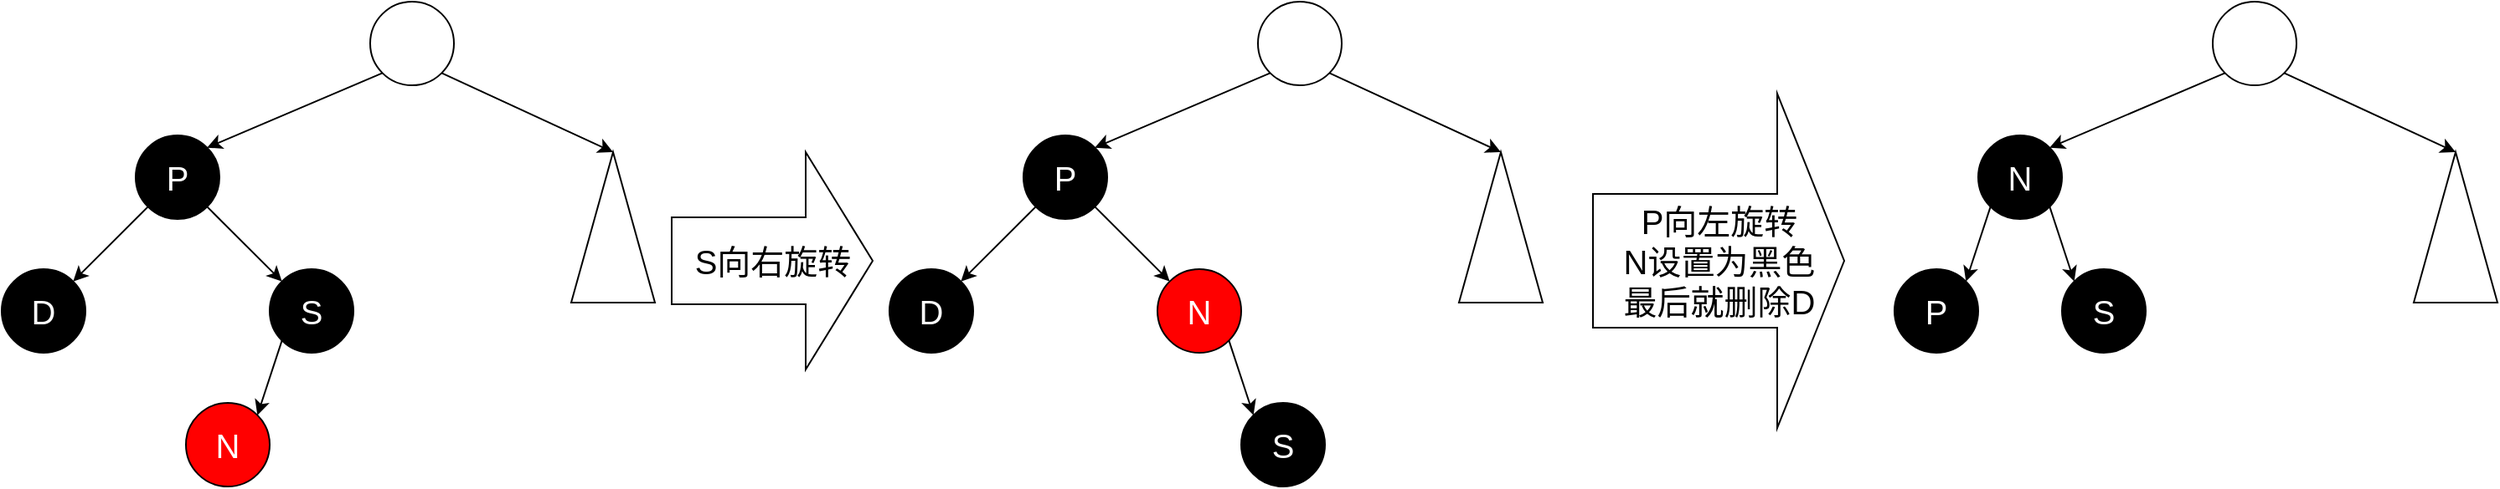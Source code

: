 <mxfile version="20.4.0" type="device"><diagram id="R-cHSDtUfPkVtpVSe-z4" name="Page-1"><mxGraphModel dx="1422" dy="705" grid="1" gridSize="10" guides="1" tooltips="1" connect="1" arrows="1" fold="1" page="1" pageScale="1" pageWidth="850" pageHeight="1100" math="0" shadow="0"><root><mxCell id="0"/><mxCell id="1" parent="0"/><mxCell id="n1B0MFmd508IJaJsGRzu-58" style="edgeStyle=none;rounded=0;orthogonalLoop=1;jettySize=auto;html=1;exitX=0;exitY=1;exitDx=0;exitDy=0;entryX=1;entryY=0;entryDx=0;entryDy=0;fontSize=20;fontColor=#FFFFFF;" edge="1" parent="1" source="n1B0MFmd508IJaJsGRzu-60" target="n1B0MFmd508IJaJsGRzu-61"><mxGeometry relative="1" as="geometry"/></mxCell><mxCell id="n1B0MFmd508IJaJsGRzu-59" style="edgeStyle=none;rounded=0;orthogonalLoop=1;jettySize=auto;html=1;exitX=1;exitY=1;exitDx=0;exitDy=0;entryX=1;entryY=0.5;entryDx=0;entryDy=0;fontSize=20;fontColor=#FFFFFF;" edge="1" parent="1" source="n1B0MFmd508IJaJsGRzu-60" target="n1B0MFmd508IJaJsGRzu-154"><mxGeometry relative="1" as="geometry"><mxPoint x="1017.322" y="167.322" as="targetPoint"/></mxGeometry></mxCell><mxCell id="n1B0MFmd508IJaJsGRzu-60" value="&lt;font color=&quot;#ffffff&quot;&gt;&lt;span style=&quot;font-size: 20px;&quot;&gt;&lt;br&gt;&lt;/span&gt;&lt;/font&gt;" style="ellipse;whiteSpace=wrap;html=1;aspect=fixed;fillColor=#FFFFFF;" vertex="1" parent="1"><mxGeometry x="1010" y="80" width="50" height="50" as="geometry"/></mxCell><mxCell id="n1B0MFmd508IJaJsGRzu-242" style="edgeStyle=none;rounded=0;orthogonalLoop=1;jettySize=auto;html=1;exitX=1;exitY=1;exitDx=0;exitDy=0;entryX=0;entryY=0;entryDx=0;entryDy=0;fontSize=20;fontColor=#FFFFFF;" edge="1" parent="1" source="n1B0MFmd508IJaJsGRzu-61" target="n1B0MFmd508IJaJsGRzu-241"><mxGeometry relative="1" as="geometry"/></mxCell><mxCell id="n1B0MFmd508IJaJsGRzu-244" style="edgeStyle=none;rounded=0;orthogonalLoop=1;jettySize=auto;html=1;exitX=0;exitY=1;exitDx=0;exitDy=0;entryX=1;entryY=0;entryDx=0;entryDy=0;fontSize=20;fontColor=#FFFFFF;" edge="1" parent="1" source="n1B0MFmd508IJaJsGRzu-61" target="n1B0MFmd508IJaJsGRzu-243"><mxGeometry relative="1" as="geometry"/></mxCell><mxCell id="n1B0MFmd508IJaJsGRzu-61" value="&lt;font style=&quot;font-size: 20px;&quot; color=&quot;#ffffff&quot;&gt;P&lt;/font&gt;" style="ellipse;whiteSpace=wrap;html=1;aspect=fixed;fillColor=#000000;" vertex="1" parent="1"><mxGeometry x="870" y="160" width="50" height="50" as="geometry"/></mxCell><mxCell id="n1B0MFmd508IJaJsGRzu-154" value="" style="triangle;whiteSpace=wrap;html=1;shadow=0;sketch=0;strokeColor=#000000;fontSize=20;fontColor=#000000;fillColor=#FFFFFF;rotation=-90;" vertex="1" parent="1"><mxGeometry x="1110" y="190" width="90" height="50" as="geometry"/></mxCell><mxCell id="n1B0MFmd508IJaJsGRzu-295" style="edgeStyle=none;rounded=0;orthogonalLoop=1;jettySize=auto;html=1;exitX=0;exitY=1;exitDx=0;exitDy=0;entryX=1;entryY=0;entryDx=0;entryDy=0;fontSize=20;fontColor=#000000;" edge="1" parent="1" source="n1B0MFmd508IJaJsGRzu-241" target="n1B0MFmd508IJaJsGRzu-293"><mxGeometry relative="1" as="geometry"/></mxCell><mxCell id="n1B0MFmd508IJaJsGRzu-241" value="&lt;font style=&quot;font-size: 20px;&quot; color=&quot;#ffffff&quot;&gt;S&lt;/font&gt;" style="ellipse;whiteSpace=wrap;html=1;aspect=fixed;fillColor=#000000;" vertex="1" parent="1"><mxGeometry x="950" y="240" width="50" height="50" as="geometry"/></mxCell><mxCell id="n1B0MFmd508IJaJsGRzu-243" value="&lt;font style=&quot;font-size: 20px;&quot; color=&quot;#ffffff&quot;&gt;D&lt;/font&gt;" style="ellipse;whiteSpace=wrap;html=1;aspect=fixed;fillColor=#000000;" vertex="1" parent="1"><mxGeometry x="790" y="240" width="50" height="50" as="geometry"/></mxCell><mxCell id="n1B0MFmd508IJaJsGRzu-293" value="&lt;font style=&quot;font-size: 20px;&quot; color=&quot;#ffffff&quot;&gt;N&lt;/font&gt;" style="ellipse;whiteSpace=wrap;html=1;aspect=fixed;fillColor=#FF0000;" vertex="1" parent="1"><mxGeometry x="900" y="320" width="50" height="50" as="geometry"/></mxCell><mxCell id="n1B0MFmd508IJaJsGRzu-297" value="&lt;font color=&quot;#000000&quot;&gt;S向右旋转&lt;/font&gt;" style="html=1;shadow=0;dashed=0;align=center;verticalAlign=middle;shape=mxgraph.arrows2.arrow;dy=0.6;dx=40;notch=0;sketch=0;strokeColor=#000000;fontSize=20;fontColor=#FFFFFF;fillColor=#FFFFFF;" vertex="1" parent="1"><mxGeometry x="1190" y="170" width="120" height="130" as="geometry"/></mxCell><mxCell id="n1B0MFmd508IJaJsGRzu-299" style="edgeStyle=none;rounded=0;orthogonalLoop=1;jettySize=auto;html=1;exitX=0;exitY=1;exitDx=0;exitDy=0;entryX=1;entryY=0;entryDx=0;entryDy=0;fontSize=20;fontColor=#FFFFFF;" edge="1" parent="1" source="n1B0MFmd508IJaJsGRzu-301" target="n1B0MFmd508IJaJsGRzu-304"><mxGeometry relative="1" as="geometry"/></mxCell><mxCell id="n1B0MFmd508IJaJsGRzu-300" style="edgeStyle=none;rounded=0;orthogonalLoop=1;jettySize=auto;html=1;exitX=1;exitY=1;exitDx=0;exitDy=0;entryX=1;entryY=0.5;entryDx=0;entryDy=0;fontSize=20;fontColor=#FFFFFF;" edge="1" parent="1" source="n1B0MFmd508IJaJsGRzu-301" target="n1B0MFmd508IJaJsGRzu-305"><mxGeometry relative="1" as="geometry"><mxPoint x="1547.322" y="167.322" as="targetPoint"/></mxGeometry></mxCell><mxCell id="n1B0MFmd508IJaJsGRzu-301" value="&lt;font color=&quot;#ffffff&quot;&gt;&lt;span style=&quot;font-size: 20px;&quot;&gt;&lt;br&gt;&lt;/span&gt;&lt;/font&gt;" style="ellipse;whiteSpace=wrap;html=1;aspect=fixed;fillColor=#FFFFFF;" vertex="1" parent="1"><mxGeometry x="1540" y="80" width="50" height="50" as="geometry"/></mxCell><mxCell id="n1B0MFmd508IJaJsGRzu-303" style="edgeStyle=none;rounded=0;orthogonalLoop=1;jettySize=auto;html=1;exitX=0;exitY=1;exitDx=0;exitDy=0;entryX=1;entryY=0;entryDx=0;entryDy=0;fontSize=20;fontColor=#FFFFFF;" edge="1" parent="1" source="n1B0MFmd508IJaJsGRzu-304" target="n1B0MFmd508IJaJsGRzu-308"><mxGeometry relative="1" as="geometry"/></mxCell><mxCell id="n1B0MFmd508IJaJsGRzu-310" style="edgeStyle=none;rounded=0;orthogonalLoop=1;jettySize=auto;html=1;exitX=1;exitY=1;exitDx=0;exitDy=0;entryX=0;entryY=0;entryDx=0;entryDy=0;fontSize=20;fontColor=#000000;" edge="1" parent="1" source="n1B0MFmd508IJaJsGRzu-304" target="n1B0MFmd508IJaJsGRzu-309"><mxGeometry relative="1" as="geometry"/></mxCell><mxCell id="n1B0MFmd508IJaJsGRzu-304" value="&lt;font style=&quot;font-size: 20px;&quot; color=&quot;#ffffff&quot;&gt;P&lt;/font&gt;" style="ellipse;whiteSpace=wrap;html=1;aspect=fixed;fillColor=#000000;" vertex="1" parent="1"><mxGeometry x="1400" y="160" width="50" height="50" as="geometry"/></mxCell><mxCell id="n1B0MFmd508IJaJsGRzu-305" value="" style="triangle;whiteSpace=wrap;html=1;shadow=0;sketch=0;strokeColor=#000000;fontSize=20;fontColor=#000000;fillColor=#FFFFFF;rotation=-90;" vertex="1" parent="1"><mxGeometry x="1640" y="190" width="90" height="50" as="geometry"/></mxCell><mxCell id="n1B0MFmd508IJaJsGRzu-307" value="&lt;font style=&quot;font-size: 20px;&quot; color=&quot;#ffffff&quot;&gt;S&lt;/font&gt;" style="ellipse;whiteSpace=wrap;html=1;aspect=fixed;fillColor=#000000;" vertex="1" parent="1"><mxGeometry x="1530" y="320" width="50" height="50" as="geometry"/></mxCell><mxCell id="n1B0MFmd508IJaJsGRzu-308" value="&lt;font style=&quot;font-size: 20px;&quot; color=&quot;#ffffff&quot;&gt;D&lt;/font&gt;" style="ellipse;whiteSpace=wrap;html=1;aspect=fixed;fillColor=#000000;" vertex="1" parent="1"><mxGeometry x="1320" y="240" width="50" height="50" as="geometry"/></mxCell><mxCell id="n1B0MFmd508IJaJsGRzu-311" style="edgeStyle=none;rounded=0;orthogonalLoop=1;jettySize=auto;html=1;exitX=1;exitY=1;exitDx=0;exitDy=0;entryX=0;entryY=0;entryDx=0;entryDy=0;fontSize=20;fontColor=#000000;" edge="1" parent="1" source="n1B0MFmd508IJaJsGRzu-309" target="n1B0MFmd508IJaJsGRzu-307"><mxGeometry relative="1" as="geometry"/></mxCell><mxCell id="n1B0MFmd508IJaJsGRzu-309" value="&lt;font style=&quot;font-size: 20px;&quot; color=&quot;#ffffff&quot;&gt;N&lt;/font&gt;" style="ellipse;whiteSpace=wrap;html=1;aspect=fixed;fillColor=#FF0000;" vertex="1" parent="1"><mxGeometry x="1480" y="240" width="50" height="50" as="geometry"/></mxCell><mxCell id="n1B0MFmd508IJaJsGRzu-312" value="&lt;font color=&quot;#000000&quot;&gt;P向左旋转&lt;br&gt;N设置为黑色&lt;br&gt;最后就删除D&lt;br&gt;&lt;/font&gt;" style="html=1;shadow=0;dashed=0;align=center;verticalAlign=middle;shape=mxgraph.arrows2.arrow;dy=0.6;dx=40;notch=0;sketch=0;strokeColor=#000000;fontSize=20;fontColor=#FFFFFF;fillColor=#FFFFFF;" vertex="1" parent="1"><mxGeometry x="1740" y="135" width="150" height="200" as="geometry"/></mxCell><mxCell id="n1B0MFmd508IJaJsGRzu-314" style="edgeStyle=none;rounded=0;orthogonalLoop=1;jettySize=auto;html=1;exitX=1;exitY=1;exitDx=0;exitDy=0;entryX=1;entryY=0.5;entryDx=0;entryDy=0;fontSize=20;fontColor=#FFFFFF;" edge="1" parent="1" source="n1B0MFmd508IJaJsGRzu-315" target="n1B0MFmd508IJaJsGRzu-319"><mxGeometry relative="1" as="geometry"><mxPoint x="2117.322" y="167.322" as="targetPoint"/></mxGeometry></mxCell><mxCell id="n1B0MFmd508IJaJsGRzu-325" style="edgeStyle=none;rounded=0;orthogonalLoop=1;jettySize=auto;html=1;exitX=0;exitY=1;exitDx=0;exitDy=0;entryX=1;entryY=0;entryDx=0;entryDy=0;fontSize=20;fontColor=#000000;" edge="1" parent="1" source="n1B0MFmd508IJaJsGRzu-315" target="n1B0MFmd508IJaJsGRzu-323"><mxGeometry relative="1" as="geometry"/></mxCell><mxCell id="n1B0MFmd508IJaJsGRzu-315" value="&lt;font color=&quot;#ffffff&quot;&gt;&lt;span style=&quot;font-size: 20px;&quot;&gt;&lt;br&gt;&lt;/span&gt;&lt;/font&gt;" style="ellipse;whiteSpace=wrap;html=1;aspect=fixed;fillColor=#FFFFFF;" vertex="1" parent="1"><mxGeometry x="2110" y="80" width="50" height="50" as="geometry"/></mxCell><mxCell id="n1B0MFmd508IJaJsGRzu-318" value="&lt;font style=&quot;font-size: 20px;&quot; color=&quot;#ffffff&quot;&gt;P&lt;/font&gt;" style="ellipse;whiteSpace=wrap;html=1;aspect=fixed;fillColor=#000000;" vertex="1" parent="1"><mxGeometry x="1920" y="240" width="50" height="50" as="geometry"/></mxCell><mxCell id="n1B0MFmd508IJaJsGRzu-319" value="" style="triangle;whiteSpace=wrap;html=1;shadow=0;sketch=0;strokeColor=#000000;fontSize=20;fontColor=#000000;fillColor=#FFFFFF;rotation=-90;" vertex="1" parent="1"><mxGeometry x="2210" y="190" width="90" height="50" as="geometry"/></mxCell><mxCell id="n1B0MFmd508IJaJsGRzu-320" value="&lt;font style=&quot;font-size: 20px;&quot; color=&quot;#ffffff&quot;&gt;S&lt;/font&gt;" style="ellipse;whiteSpace=wrap;html=1;aspect=fixed;fillColor=#000000;" vertex="1" parent="1"><mxGeometry x="2020" y="240" width="50" height="50" as="geometry"/></mxCell><mxCell id="n1B0MFmd508IJaJsGRzu-322" style="edgeStyle=none;rounded=0;orthogonalLoop=1;jettySize=auto;html=1;exitX=1;exitY=1;exitDx=0;exitDy=0;entryX=0;entryY=0;entryDx=0;entryDy=0;fontSize=20;fontColor=#000000;" edge="1" parent="1" source="n1B0MFmd508IJaJsGRzu-323" target="n1B0MFmd508IJaJsGRzu-320"><mxGeometry relative="1" as="geometry"/></mxCell><mxCell id="n1B0MFmd508IJaJsGRzu-324" style="edgeStyle=none;rounded=0;orthogonalLoop=1;jettySize=auto;html=1;exitX=0;exitY=1;exitDx=0;exitDy=0;entryX=1;entryY=0;entryDx=0;entryDy=0;fontSize=20;fontColor=#000000;" edge="1" parent="1" source="n1B0MFmd508IJaJsGRzu-323" target="n1B0MFmd508IJaJsGRzu-318"><mxGeometry relative="1" as="geometry"/></mxCell><mxCell id="n1B0MFmd508IJaJsGRzu-323" value="&lt;font style=&quot;font-size: 20px;&quot; color=&quot;#ffffff&quot;&gt;N&lt;/font&gt;" style="ellipse;whiteSpace=wrap;html=1;aspect=fixed;fillColor=#000000;" vertex="1" parent="1"><mxGeometry x="1970" y="160" width="50" height="50" as="geometry"/></mxCell></root></mxGraphModel></diagram></mxfile>